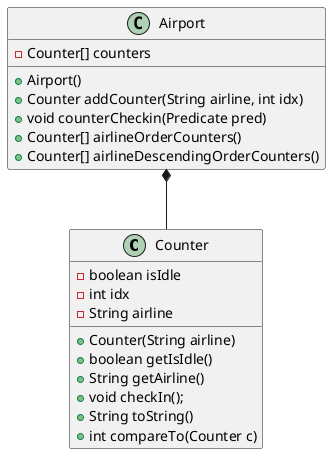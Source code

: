 @startuml

class Counter {
    -boolean isIdle
    -int idx
    -String airline
    +Counter(String airline)
    +boolean getIsIdle()
    +String getAirline()
    +void checkIn();
    +String toString()
    +int compareTo(Counter c)


}

class Airport {
    -Counter[] counters
    +Airport()
    +Counter addCounter(String airline, int idx)
    +void counterCheckin(Predicate pred)
    +Counter[] airlineOrderCounters()
    +Counter[] airlineDescendingOrderCounters()
}

Airport *-- Counter
@enduml